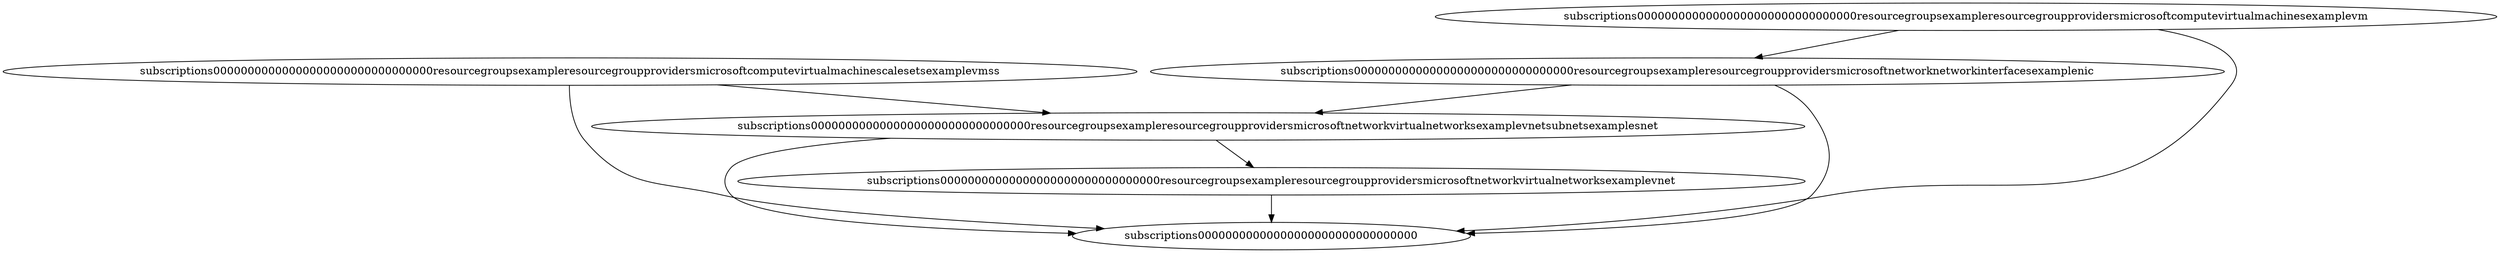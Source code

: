 digraph exampleexample {
	subscriptions00000000000000000000000000000000resourcegroupsexampleresourcegroupprovidersmicrosoftnetworkvirtualnetworksexamplevnetsubnetsexamplesnet -> subscriptions00000000000000000000000000000000resourcegroupsexampleresourcegroupprovidersmicrosoftnetworkvirtualnetworksexamplevnet;
	subscriptions00000000000000000000000000000000resourcegroupsexampleresourcegroupprovidersmicrosoftnetworkvirtualnetworksexamplevnetsubnetsexamplesnet -> subscriptions00000000000000000000000000000000;
	subscriptions00000000000000000000000000000000resourcegroupsexampleresourcegroupprovidersmicrosoftcomputevirtualmachinescalesetsexamplevmss -> subscriptions00000000000000000000000000000000resourcegroupsexampleresourcegroupprovidersmicrosoftnetworkvirtualnetworksexamplevnetsubnetsexamplesnet;
	subscriptions00000000000000000000000000000000resourcegroupsexampleresourcegroupprovidersmicrosoftcomputevirtualmachinescalesetsexamplevmss -> subscriptions00000000000000000000000000000000;
	subscriptions00000000000000000000000000000000resourcegroupsexampleresourcegroupprovidersmicrosoftnetworknetworkinterfacesexamplenic -> subscriptions00000000000000000000000000000000resourcegroupsexampleresourcegroupprovidersmicrosoftnetworkvirtualnetworksexamplevnetsubnetsexamplesnet;
	subscriptions00000000000000000000000000000000resourcegroupsexampleresourcegroupprovidersmicrosoftnetworknetworkinterfacesexamplenic -> subscriptions00000000000000000000000000000000;
	subscriptions00000000000000000000000000000000resourcegroupsexampleresourcegroupprovidersmicrosoftcomputevirtualmachinesexamplevm -> subscriptions00000000000000000000000000000000resourcegroupsexampleresourcegroupprovidersmicrosoftnetworknetworkinterfacesexamplenic;
	subscriptions00000000000000000000000000000000resourcegroupsexampleresourcegroupprovidersmicrosoftcomputevirtualmachinesexamplevm -> subscriptions00000000000000000000000000000000;
	subscriptions00000000000000000000000000000000resourcegroupsexampleresourcegroupprovidersmicrosoftnetworkvirtualnetworksexamplevnet -> subscriptions00000000000000000000000000000000;
}